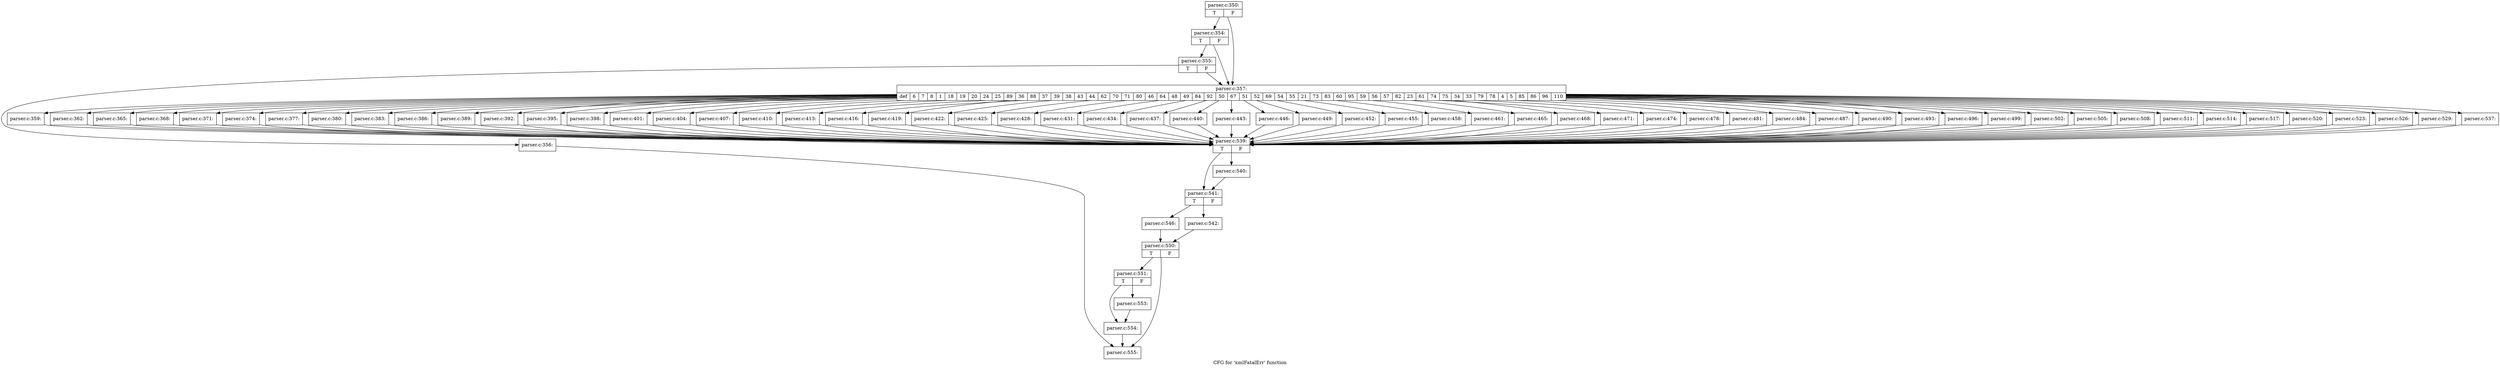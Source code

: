 digraph "CFG for 'xmlFatalErr' function" {
	label="CFG for 'xmlFatalErr' function";

	Node0x55d73b74eb50 [shape=record,label="{parser.c:350:|{<s0>T|<s1>F}}"];
	Node0x55d73b74eb50 -> Node0x55d73b74fcf0;
	Node0x55d73b74eb50 -> Node0x55d73b74fc20;
	Node0x55d73b74fcf0 [shape=record,label="{parser.c:354:|{<s0>T|<s1>F}}"];
	Node0x55d73b74fcf0 -> Node0x55d73b74fc70;
	Node0x55d73b74fcf0 -> Node0x55d73b74fc20;
	Node0x55d73b74fc70 [shape=record,label="{parser.c:355:|{<s0>T|<s1>F}}"];
	Node0x55d73b74fc70 -> Node0x55d73b74fbd0;
	Node0x55d73b74fc70 -> Node0x55d73b74fc20;
	Node0x55d73b74fbd0 [shape=record,label="{parser.c:356:}"];
	Node0x55d73b74fbd0 -> Node0x55d73bfa84d0;
	Node0x55d73b74fc20 [shape=record,label="{parser.c:357:|{<s0>def|<s1>6|<s2>7|<s3>8|<s4>1|<s5>18|<s6>19|<s7>20|<s8>24|<s9>25|<s10>89|<s11>36|<s12>88|<s13>37|<s14>39|<s15>38|<s16>43|<s17>44|<s18>62|<s19>70|<s20>71|<s21>80|<s22>46|<s23>64|<s24>48|<s25>49|<s26>84|<s27>92|<s28>50|<s29>67|<s30>51|<s31>52|<s32>69|<s33>54|<s34>55|<s35>21|<s36>73|<s37>83|<s38>60|<s39>95|<s40>59|<s41>56|<s42>57|<s43>82|<s44>23|<s45>61|<s46>74|<s47>75|<s48>34|<s49>33|<s50>79|<s51>78|<s52>4|<s53>5|<s54>85|<s55>86|<s56>96|<s57>110}}"];
	Node0x55d73b74fc20 -> Node0x55d73b7506d0;
	Node0x55d73b74fc20 -> Node0x55d73b7507b0;
	Node0x55d73b74fc20 -> Node0x55d73b750b50;
	Node0x55d73b74fc20 -> Node0x55d73b750ef0;
	Node0x55d73b74fc20 -> Node0x55d73b751280;
	Node0x55d73b74fc20 -> Node0x55d73b751610;
	Node0x55d73b74fc20 -> Node0x55d73b7519b0;
	Node0x55d73b74fc20 -> Node0x55d73b751d40;
	Node0x55d73b74fc20 -> Node0x55d73b7520d0;
	Node0x55d73b74fc20 -> Node0x55d73b752460;
	Node0x55d73b74fc20 -> Node0x55d73b752800;
	Node0x55d73b74fc20 -> Node0x55d73b752ba0;
	Node0x55d73b74fc20 -> Node0x55d73b753580;
	Node0x55d73b74fc20 -> Node0x55d73b753930;
	Node0x55d73b74fc20 -> Node0x55d73b753b20;
	Node0x55d73b74fc20 -> Node0x55d73b753ec0;
	Node0x55d73b74fc20 -> Node0x55d73bf9c120;
	Node0x55d73b74fc20 -> Node0x55d73bf9c4c0;
	Node0x55d73b74fc20 -> Node0x55d73bf9c870;
	Node0x55d73b74fc20 -> Node0x55d73bf9cc10;
	Node0x55d73b74fc20 -> Node0x55d73bf9cfb0;
	Node0x55d73b74fc20 -> Node0x55d73bf9d360;
	Node0x55d73b74fc20 -> Node0x55d73bf9d710;
	Node0x55d73b74fc20 -> Node0x55d73bf9dab0;
	Node0x55d73b74fc20 -> Node0x55d73bf9de40;
	Node0x55d73b74fc20 -> Node0x55d73bf9e1e0;
	Node0x55d73b74fc20 -> Node0x55d73bf9e590;
	Node0x55d73b74fc20 -> Node0x55d73bf9e920;
	Node0x55d73b74fc20 -> Node0x55d73bf9ecb0;
	Node0x55d73b74fc20 -> Node0x55d73bf9f060;
	Node0x55d73b74fc20 -> Node0x55d73bf9f410;
	Node0x55d73b74fc20 -> Node0x55d73bf9f7c0;
	Node0x55d73b74fc20 -> Node0x55d73bf9fb70;
	Node0x55d73b74fc20 -> Node0x55d73bf9ff10;
	Node0x55d73b74fc20 -> Node0x55d73b752f40;
	Node0x55d73b74fc20 -> Node0x55d73bfa12e0;
	Node0x55d73b74fc20 -> Node0x55d73bfa1670;
	Node0x55d73b74fc20 -> Node0x55d73bfa1a00;
	Node0x55d73b74fc20 -> Node0x55d73bfa1da0;
	Node0x55d73b74fc20 -> Node0x55d73bfa2140;
	Node0x55d73b74fc20 -> Node0x55d73bfa24f0;
	Node0x55d73b74fc20 -> Node0x55d73bfa2890;
	Node0x55d73b74fc20 -> Node0x55d73bfa2c30;
	Node0x55d73b74fc20 -> Node0x55d73bfa2fd0;
	Node0x55d73b74fc20 -> Node0x55d73bfa3380;
	Node0x55d73b74fc20 -> Node0x55d73bfa3720;
	Node0x55d73b74fc20 -> Node0x55d73bfa3ac0;
	Node0x55d73b74fc20 -> Node0x55d73bfa3e50;
	Node0x55d73b74fc20 -> Node0x55d73bfa41e0;
	Node0x55d73b74fc20 -> Node0x55d73bfa4580;
	Node0x55d73b74fc20 -> Node0x55d73bfa4920;
	Node0x55d73b74fc20 -> Node0x55d73bfa4cc0;
	Node0x55d73b74fc20 -> Node0x55d73bfa5060;
	Node0x55d73b74fc20 -> Node0x55d73bfa53f0;
	Node0x55d73b74fc20 -> Node0x55d73bfa57a0;
	Node0x55d73b74fc20 -> Node0x55d73bfa5b40;
	Node0x55d73b74fc20 -> Node0x55d73bfa5ef0;
	Node0x55d73b74fc20 -> Node0x55d73bfa62a0;
	Node0x55d73b7507b0 [shape=record,label="{parser.c:359:}"];
	Node0x55d73b7507b0 -> Node0x55d73b7505f0;
	Node0x55d73b750b50 [shape=record,label="{parser.c:362:}"];
	Node0x55d73b750b50 -> Node0x55d73b7505f0;
	Node0x55d73b750ef0 [shape=record,label="{parser.c:365:}"];
	Node0x55d73b750ef0 -> Node0x55d73b7505f0;
	Node0x55d73b751280 [shape=record,label="{parser.c:368:}"];
	Node0x55d73b751280 -> Node0x55d73b7505f0;
	Node0x55d73b751610 [shape=record,label="{parser.c:371:}"];
	Node0x55d73b751610 -> Node0x55d73b7505f0;
	Node0x55d73b7519b0 [shape=record,label="{parser.c:374:}"];
	Node0x55d73b7519b0 -> Node0x55d73b7505f0;
	Node0x55d73b751d40 [shape=record,label="{parser.c:377:}"];
	Node0x55d73b751d40 -> Node0x55d73b7505f0;
	Node0x55d73b7520d0 [shape=record,label="{parser.c:380:}"];
	Node0x55d73b7520d0 -> Node0x55d73b7505f0;
	Node0x55d73b752460 [shape=record,label="{parser.c:383:}"];
	Node0x55d73b752460 -> Node0x55d73b7505f0;
	Node0x55d73b752800 [shape=record,label="{parser.c:386:}"];
	Node0x55d73b752800 -> Node0x55d73b7505f0;
	Node0x55d73b752ba0 [shape=record,label="{parser.c:389:}"];
	Node0x55d73b752ba0 -> Node0x55d73b7505f0;
	Node0x55d73b753580 [shape=record,label="{parser.c:392:}"];
	Node0x55d73b753580 -> Node0x55d73b7505f0;
	Node0x55d73b753930 [shape=record,label="{parser.c:395:}"];
	Node0x55d73b753930 -> Node0x55d73b7505f0;
	Node0x55d73b753b20 [shape=record,label="{parser.c:398:}"];
	Node0x55d73b753b20 -> Node0x55d73b7505f0;
	Node0x55d73b753ec0 [shape=record,label="{parser.c:401:}"];
	Node0x55d73b753ec0 -> Node0x55d73b7505f0;
	Node0x55d73bf9c120 [shape=record,label="{parser.c:404:}"];
	Node0x55d73bf9c120 -> Node0x55d73b7505f0;
	Node0x55d73bf9c4c0 [shape=record,label="{parser.c:407:}"];
	Node0x55d73bf9c4c0 -> Node0x55d73b7505f0;
	Node0x55d73bf9c870 [shape=record,label="{parser.c:410:}"];
	Node0x55d73bf9c870 -> Node0x55d73b7505f0;
	Node0x55d73bf9cc10 [shape=record,label="{parser.c:413:}"];
	Node0x55d73bf9cc10 -> Node0x55d73b7505f0;
	Node0x55d73bf9cfb0 [shape=record,label="{parser.c:416:}"];
	Node0x55d73bf9cfb0 -> Node0x55d73b7505f0;
	Node0x55d73bf9d360 [shape=record,label="{parser.c:419:}"];
	Node0x55d73bf9d360 -> Node0x55d73b7505f0;
	Node0x55d73bf9d710 [shape=record,label="{parser.c:422:}"];
	Node0x55d73bf9d710 -> Node0x55d73b7505f0;
	Node0x55d73bf9dab0 [shape=record,label="{parser.c:425:}"];
	Node0x55d73bf9dab0 -> Node0x55d73b7505f0;
	Node0x55d73bf9de40 [shape=record,label="{parser.c:428:}"];
	Node0x55d73bf9de40 -> Node0x55d73b7505f0;
	Node0x55d73bf9e1e0 [shape=record,label="{parser.c:431:}"];
	Node0x55d73bf9e1e0 -> Node0x55d73b7505f0;
	Node0x55d73bf9e590 [shape=record,label="{parser.c:434:}"];
	Node0x55d73bf9e590 -> Node0x55d73b7505f0;
	Node0x55d73bf9e920 [shape=record,label="{parser.c:437:}"];
	Node0x55d73bf9e920 -> Node0x55d73b7505f0;
	Node0x55d73bf9ecb0 [shape=record,label="{parser.c:440:}"];
	Node0x55d73bf9ecb0 -> Node0x55d73b7505f0;
	Node0x55d73bf9f060 [shape=record,label="{parser.c:443:}"];
	Node0x55d73bf9f060 -> Node0x55d73b7505f0;
	Node0x55d73bf9f410 [shape=record,label="{parser.c:446:}"];
	Node0x55d73bf9f410 -> Node0x55d73b7505f0;
	Node0x55d73bf9f7c0 [shape=record,label="{parser.c:449:}"];
	Node0x55d73bf9f7c0 -> Node0x55d73b7505f0;
	Node0x55d73bf9fb70 [shape=record,label="{parser.c:452:}"];
	Node0x55d73bf9fb70 -> Node0x55d73b7505f0;
	Node0x55d73bf9ff10 [shape=record,label="{parser.c:455:}"];
	Node0x55d73bf9ff10 -> Node0x55d73b7505f0;
	Node0x55d73b752f40 [shape=record,label="{parser.c:458:}"];
	Node0x55d73b752f40 -> Node0x55d73b7505f0;
	Node0x55d73bfa12e0 [shape=record,label="{parser.c:461:}"];
	Node0x55d73bfa12e0 -> Node0x55d73b7505f0;
	Node0x55d73bfa1670 [shape=record,label="{parser.c:465:}"];
	Node0x55d73bfa1670 -> Node0x55d73b7505f0;
	Node0x55d73bfa1a00 [shape=record,label="{parser.c:468:}"];
	Node0x55d73bfa1a00 -> Node0x55d73b7505f0;
	Node0x55d73bfa1da0 [shape=record,label="{parser.c:471:}"];
	Node0x55d73bfa1da0 -> Node0x55d73b7505f0;
	Node0x55d73bfa2140 [shape=record,label="{parser.c:474:}"];
	Node0x55d73bfa2140 -> Node0x55d73b7505f0;
	Node0x55d73bfa24f0 [shape=record,label="{parser.c:478:}"];
	Node0x55d73bfa24f0 -> Node0x55d73b7505f0;
	Node0x55d73bfa2890 [shape=record,label="{parser.c:481:}"];
	Node0x55d73bfa2890 -> Node0x55d73b7505f0;
	Node0x55d73bfa2c30 [shape=record,label="{parser.c:484:}"];
	Node0x55d73bfa2c30 -> Node0x55d73b7505f0;
	Node0x55d73bfa2fd0 [shape=record,label="{parser.c:487:}"];
	Node0x55d73bfa2fd0 -> Node0x55d73b7505f0;
	Node0x55d73bfa3380 [shape=record,label="{parser.c:490:}"];
	Node0x55d73bfa3380 -> Node0x55d73b7505f0;
	Node0x55d73bfa3720 [shape=record,label="{parser.c:493:}"];
	Node0x55d73bfa3720 -> Node0x55d73b7505f0;
	Node0x55d73bfa3ac0 [shape=record,label="{parser.c:496:}"];
	Node0x55d73bfa3ac0 -> Node0x55d73b7505f0;
	Node0x55d73bfa3e50 [shape=record,label="{parser.c:499:}"];
	Node0x55d73bfa3e50 -> Node0x55d73b7505f0;
	Node0x55d73bfa41e0 [shape=record,label="{parser.c:502:}"];
	Node0x55d73bfa41e0 -> Node0x55d73b7505f0;
	Node0x55d73bfa4580 [shape=record,label="{parser.c:505:}"];
	Node0x55d73bfa4580 -> Node0x55d73b7505f0;
	Node0x55d73bfa4920 [shape=record,label="{parser.c:508:}"];
	Node0x55d73bfa4920 -> Node0x55d73b7505f0;
	Node0x55d73bfa4cc0 [shape=record,label="{parser.c:511:}"];
	Node0x55d73bfa4cc0 -> Node0x55d73b7505f0;
	Node0x55d73bfa5060 [shape=record,label="{parser.c:514:}"];
	Node0x55d73bfa5060 -> Node0x55d73b7505f0;
	Node0x55d73bfa53f0 [shape=record,label="{parser.c:517:}"];
	Node0x55d73bfa53f0 -> Node0x55d73b7505f0;
	Node0x55d73bfa57a0 [shape=record,label="{parser.c:520:}"];
	Node0x55d73bfa57a0 -> Node0x55d73b7505f0;
	Node0x55d73bfa5b40 [shape=record,label="{parser.c:523:}"];
	Node0x55d73bfa5b40 -> Node0x55d73b7505f0;
	Node0x55d73bfa5ef0 [shape=record,label="{parser.c:526:}"];
	Node0x55d73bfa5ef0 -> Node0x55d73b7505f0;
	Node0x55d73bfa62a0 [shape=record,label="{parser.c:529:}"];
	Node0x55d73bfa62a0 -> Node0x55d73b7505f0;
	Node0x55d73b7506d0 [shape=record,label="{parser.c:537:}"];
	Node0x55d73b7506d0 -> Node0x55d73b7505f0;
	Node0x55d73b7505f0 [shape=record,label="{parser.c:539:|{<s0>T|<s1>F}}"];
	Node0x55d73b7505f0 -> Node0x55d73bfa6a70;
	Node0x55d73b7505f0 -> Node0x55d73bfa6ac0;
	Node0x55d73bfa6a70 [shape=record,label="{parser.c:540:}"];
	Node0x55d73bfa6a70 -> Node0x55d73bfa6ac0;
	Node0x55d73bfa6ac0 [shape=record,label="{parser.c:541:|{<s0>T|<s1>F}}"];
	Node0x55d73bfa6ac0 -> Node0x55d73bfa7040;
	Node0x55d73bfa6ac0 -> Node0x55d73bfa70e0;
	Node0x55d73bfa7040 [shape=record,label="{parser.c:542:}"];
	Node0x55d73bfa7040 -> Node0x55d73bfa7090;
	Node0x55d73bfa70e0 [shape=record,label="{parser.c:546:}"];
	Node0x55d73bfa70e0 -> Node0x55d73bfa7090;
	Node0x55d73bfa7090 [shape=record,label="{parser.c:550:|{<s0>T|<s1>F}}"];
	Node0x55d73bfa7090 -> Node0x55d73bfa8480;
	Node0x55d73bfa7090 -> Node0x55d73bfa84d0;
	Node0x55d73bfa8480 [shape=record,label="{parser.c:551:|{<s0>T|<s1>F}}"];
	Node0x55d73bfa8480 -> Node0x55d73bfa89f0;
	Node0x55d73bfa8480 -> Node0x55d73bfa8a40;
	Node0x55d73bfa89f0 [shape=record,label="{parser.c:553:}"];
	Node0x55d73bfa89f0 -> Node0x55d73bfa8a40;
	Node0x55d73bfa8a40 [shape=record,label="{parser.c:554:}"];
	Node0x55d73bfa8a40 -> Node0x55d73bfa84d0;
	Node0x55d73bfa84d0 [shape=record,label="{parser.c:555:}"];
}
